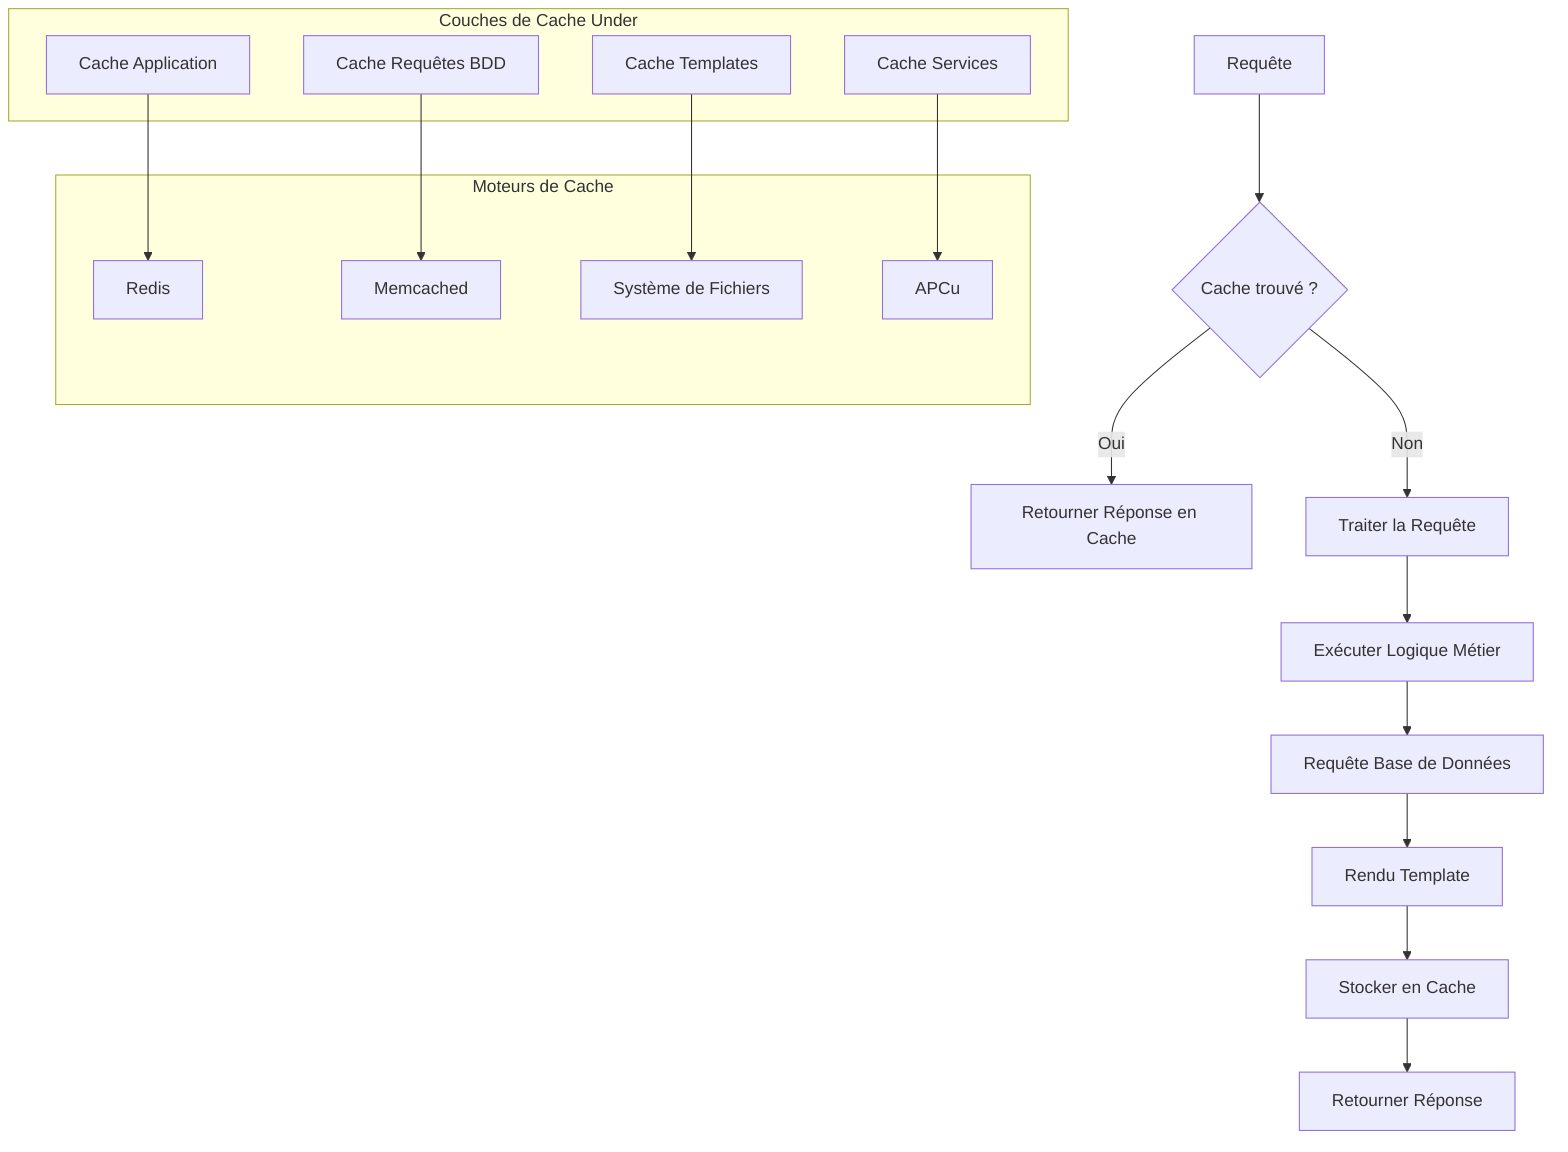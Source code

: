 flowchart TB
    A["Requête"] --> B{"Cache trouvé ?"}
    B -->|Oui| C["Retourner Réponse en Cache"]
    B -->|Non| D["Traiter la Requête"]
    
    D --> E["Exécuter Logique Métier"]
    E --> F["Requête Base de Données"]
    F --> G["Rendu Template"]
    G --> H["Stocker en Cache"]
    H --> I["Retourner Réponse"]
    
    subgraph "Couches de Cache Under"
        J["Cache Application"]
        K["Cache Requêtes BDD"]
        L["Cache Templates"]
        M["Cache Services"]
    end
    
    subgraph "Moteurs de Cache"
        N["Redis"]
        O["Memcached"]
        P["Système de Fichiers"]
        Q["APCu"]
    end
    
    J --> N
    K --> O
    L --> P
    M --> Q